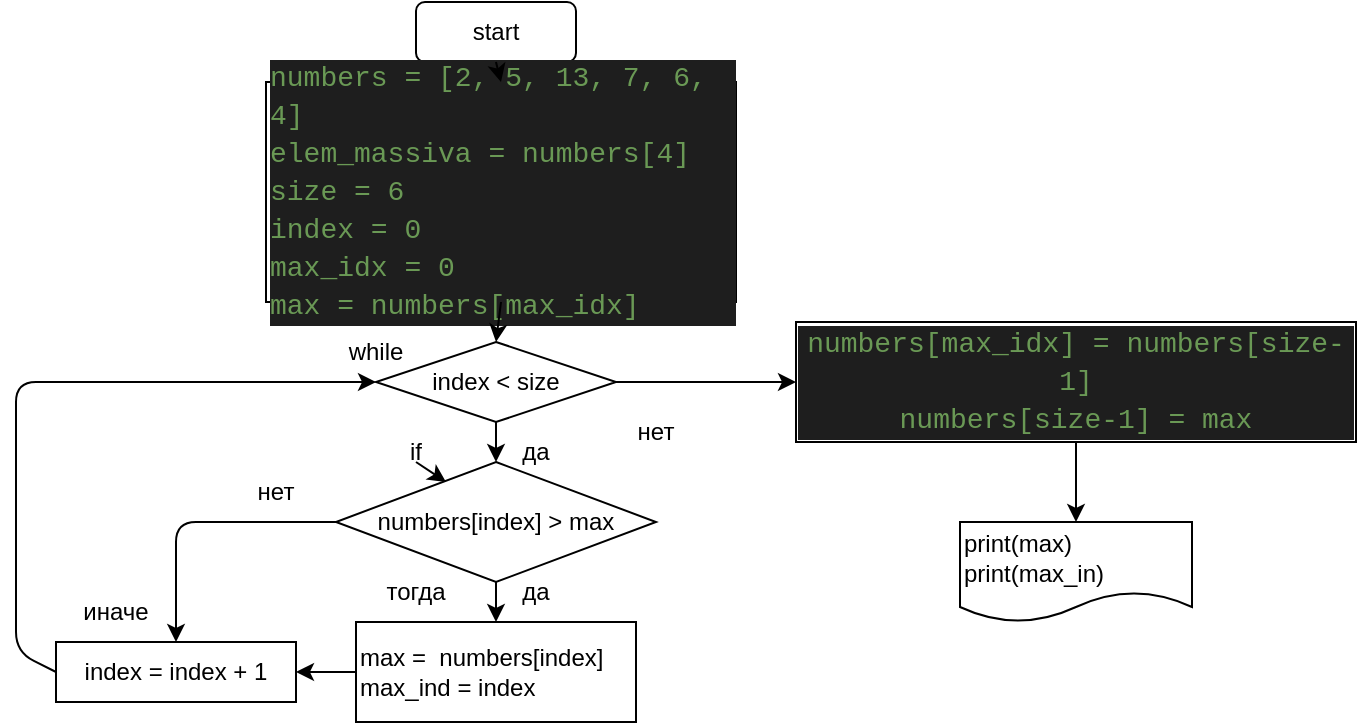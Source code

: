 <mxfile pages="2">
    <diagram id="xdscFLAUzVz3awrVkBRg" name="гиря в массиве">
        <mxGraphModel dx="811" dy="399" grid="1" gridSize="10" guides="1" tooltips="1" connect="1" arrows="1" fold="1" page="1" pageScale="1" pageWidth="827" pageHeight="1169" math="0" shadow="0">
            <root>
                <mxCell id="0"/>
                <mxCell id="1" parent="0"/>
                <object label="start" hedietLinkedDataV1_path="../задача 1. лек. гиря в массиве.py" hedietLinkedDataV1_start_col_x-num="9" hedietLinkedDataV1_start_line_x-num="2" hedietLinkedDataV1_end_col_x-num="9" hedietLinkedDataV1_end_line_x-num="2" id="2">
                    <mxCell style="rounded=1;whiteSpace=wrap;html=1;" parent="1" vertex="1">
                        <mxGeometry x="250" y="10" width="80" height="30" as="geometry"/>
                    </mxCell>
                </object>
                <mxCell id="4" value="&lt;div style=&quot;color: rgb(212, 212, 212); background-color: rgb(30, 30, 30); font-family: Consolas, &amp;quot;Courier New&amp;quot;, monospace; font-size: 14px; line-height: 19px;&quot;&gt;&lt;div&gt;&lt;span style=&quot;color: #6a9955;&quot;&gt;numbers = [2, 5, 13, 7, 6, 4]&lt;/span&gt;&lt;/div&gt;&lt;div&gt;&lt;span style=&quot;color: #6a9955;&quot;&gt;elem_massiva = numbers[4] &lt;/span&gt;&lt;/div&gt;&lt;div&gt;&lt;span style=&quot;color: #6a9955;&quot;&gt;size = 6&lt;/span&gt;&lt;/div&gt;&lt;div&gt;&lt;span style=&quot;color: #6a9955;&quot;&gt;index = 0&lt;/span&gt;&lt;/div&gt;&lt;div&gt;&lt;span style=&quot;color: #6a9955;&quot;&gt;max_idx = 0&lt;/span&gt;&lt;/div&gt;&lt;div&gt;&lt;span style=&quot;color: #6a9955;&quot;&gt;max = numbers[max_idx]&lt;/span&gt;&lt;/div&gt;&lt;/div&gt;" style="rounded=0;whiteSpace=wrap;html=1;align=left;" parent="1" vertex="1">
                    <mxGeometry x="175" y="50" width="235" height="110" as="geometry"/>
                </mxCell>
                <mxCell id="5" value="index &amp;lt; size" style="rhombus;whiteSpace=wrap;html=1;" parent="1" vertex="1">
                    <mxGeometry x="230" y="180" width="120" height="40" as="geometry"/>
                </mxCell>
                <mxCell id="6" value="numbers[index] &amp;gt; max" style="rhombus;whiteSpace=wrap;html=1;" parent="1" vertex="1">
                    <mxGeometry x="210" y="240" width="160" height="60" as="geometry"/>
                </mxCell>
                <mxCell id="7" value="max =&amp;nbsp; numbers[index]&lt;br&gt;max_ind = index" style="rounded=0;whiteSpace=wrap;html=1;align=left;" parent="1" vertex="1">
                    <mxGeometry x="220" y="320" width="140" height="50" as="geometry"/>
                </mxCell>
                <mxCell id="8" value="index = index + 1" style="rounded=0;whiteSpace=wrap;html=1;" parent="1" vertex="1">
                    <mxGeometry x="70" y="330" width="120" height="30" as="geometry"/>
                </mxCell>
                <mxCell id="9" value="" style="endArrow=classic;html=1;exitX=0.5;exitY=1;exitDx=0;exitDy=0;entryX=0.5;entryY=0;entryDx=0;entryDy=0;" parent="1" source="6" target="7" edge="1">
                    <mxGeometry width="50" height="50" relative="1" as="geometry">
                        <mxPoint x="380" y="260" as="sourcePoint"/>
                        <mxPoint x="430" y="210" as="targetPoint"/>
                    </mxGeometry>
                </mxCell>
                <mxCell id="10" value="" style="endArrow=classic;html=1;exitX=0;exitY=0.5;exitDx=0;exitDy=0;entryX=1;entryY=0.5;entryDx=0;entryDy=0;" parent="1" source="7" target="8" edge="1">
                    <mxGeometry width="50" height="50" relative="1" as="geometry">
                        <mxPoint x="380" y="260" as="sourcePoint"/>
                        <mxPoint x="430" y="210" as="targetPoint"/>
                    </mxGeometry>
                </mxCell>
                <mxCell id="11" value="" style="endArrow=classic;html=1;exitX=0.5;exitY=1;exitDx=0;exitDy=0;entryX=0.5;entryY=0;entryDx=0;entryDy=0;" parent="1" source="5" target="6" edge="1">
                    <mxGeometry width="50" height="50" relative="1" as="geometry">
                        <mxPoint x="380" y="260" as="sourcePoint"/>
                        <mxPoint x="430" y="210" as="targetPoint"/>
                    </mxGeometry>
                </mxCell>
                <mxCell id="12" value="" style="endArrow=classic;html=1;exitX=0.5;exitY=1;exitDx=0;exitDy=0;entryX=0.5;entryY=0;entryDx=0;entryDy=0;" parent="1" source="2" target="4" edge="1">
                    <mxGeometry width="50" height="50" relative="1" as="geometry">
                        <mxPoint x="390" y="170" as="sourcePoint"/>
                        <mxPoint x="300" y="60" as="targetPoint"/>
                    </mxGeometry>
                </mxCell>
                <mxCell id="14" value="" style="endArrow=classic;html=1;entryX=0.5;entryY=0;entryDx=0;entryDy=0;exitX=0.5;exitY=1;exitDx=0;exitDy=0;" parent="1" source="4" target="5" edge="1">
                    <mxGeometry width="50" height="50" relative="1" as="geometry">
                        <mxPoint x="300" y="190" as="sourcePoint"/>
                        <mxPoint x="440" y="150" as="targetPoint"/>
                    </mxGeometry>
                </mxCell>
                <mxCell id="15" value="" style="endArrow=classic;html=1;exitX=0;exitY=0.5;exitDx=0;exitDy=0;entryX=0.5;entryY=0;entryDx=0;entryDy=0;" parent="1" source="6" target="8" edge="1">
                    <mxGeometry width="50" height="50" relative="1" as="geometry">
                        <mxPoint x="380" y="260" as="sourcePoint"/>
                        <mxPoint x="430" y="210" as="targetPoint"/>
                        <Array as="points">
                            <mxPoint x="130" y="270"/>
                        </Array>
                    </mxGeometry>
                </mxCell>
                <mxCell id="16" value="" style="endArrow=classic;html=1;exitX=0;exitY=0.5;exitDx=0;exitDy=0;entryX=0;entryY=0.5;entryDx=0;entryDy=0;" parent="1" source="8" target="5" edge="1">
                    <mxGeometry width="50" height="50" relative="1" as="geometry">
                        <mxPoint x="380" y="260" as="sourcePoint"/>
                        <mxPoint x="430" y="210" as="targetPoint"/>
                        <Array as="points">
                            <mxPoint x="50" y="335"/>
                            <mxPoint x="50" y="200"/>
                        </Array>
                    </mxGeometry>
                </mxCell>
                <mxCell id="17" value="" style="endArrow=classic;html=1;exitX=1;exitY=0.5;exitDx=0;exitDy=0;entryX=0;entryY=0.5;entryDx=0;entryDy=0;" parent="1" source="5" target="wRpoXOS606LNhhUbke68-29" edge="1">
                    <mxGeometry width="50" height="50" relative="1" as="geometry">
                        <mxPoint x="380" y="260" as="sourcePoint"/>
                        <mxPoint x="400" y="200" as="targetPoint"/>
                    </mxGeometry>
                </mxCell>
                <mxCell id="18" value="print(max)&lt;br&gt;print(max_in)" style="shape=document;whiteSpace=wrap;html=1;boundedLbl=1;align=left;" parent="1" vertex="1">
                    <mxGeometry x="522" y="270" width="116" height="50" as="geometry"/>
                </mxCell>
                <mxCell id="19" value="да" style="text;html=1;strokeColor=none;fillColor=none;align=center;verticalAlign=middle;whiteSpace=wrap;rounded=0;" parent="1" vertex="1">
                    <mxGeometry x="280" y="220" width="60" height="30" as="geometry"/>
                </mxCell>
                <mxCell id="20" value="да" style="text;html=1;strokeColor=none;fillColor=none;align=center;verticalAlign=middle;whiteSpace=wrap;rounded=0;" parent="1" vertex="1">
                    <mxGeometry x="280" y="290" width="60" height="30" as="geometry"/>
                </mxCell>
                <mxCell id="21" value="нет" style="text;html=1;strokeColor=none;fillColor=none;align=center;verticalAlign=middle;whiteSpace=wrap;rounded=0;" parent="1" vertex="1">
                    <mxGeometry x="150" y="240" width="60" height="30" as="geometry"/>
                </mxCell>
                <mxCell id="22" value="нет" style="text;html=1;strokeColor=none;fillColor=none;align=center;verticalAlign=middle;whiteSpace=wrap;rounded=0;" parent="1" vertex="1">
                    <mxGeometry x="340" y="210" width="60" height="30" as="geometry"/>
                </mxCell>
                <mxCell id="23" value="while" style="text;html=1;strokeColor=none;fillColor=none;align=center;verticalAlign=middle;whiteSpace=wrap;rounded=0;" parent="1" vertex="1">
                    <mxGeometry x="200" y="170" width="60" height="30" as="geometry"/>
                </mxCell>
                <mxCell id="24" value="if" style="text;html=1;strokeColor=none;fillColor=none;align=center;verticalAlign=middle;whiteSpace=wrap;rounded=0;" parent="1" vertex="1">
                    <mxGeometry x="220" y="220" width="60" height="30" as="geometry"/>
                </mxCell>
                <mxCell id="25" value="" style="endArrow=classic;html=1;entryX=0.75;entryY=1;entryDx=0;entryDy=0;" parent="1" target="24" edge="1">
                    <mxGeometry width="50" height="50" relative="1" as="geometry">
                        <mxPoint x="250" y="240" as="sourcePoint"/>
                        <mxPoint x="310" y="180" as="targetPoint"/>
                    </mxGeometry>
                </mxCell>
                <mxCell id="26" value="тогда" style="text;html=1;strokeColor=none;fillColor=none;align=center;verticalAlign=middle;whiteSpace=wrap;rounded=0;" parent="1" vertex="1">
                    <mxGeometry x="220" y="290" width="60" height="30" as="geometry"/>
                </mxCell>
                <mxCell id="27" value="иначе" style="text;html=1;strokeColor=none;fillColor=none;align=center;verticalAlign=middle;whiteSpace=wrap;rounded=0;" parent="1" vertex="1">
                    <mxGeometry x="70" y="300" width="60" height="30" as="geometry"/>
                </mxCell>
                <mxCell id="wRpoXOS606LNhhUbke68-29" value="&lt;div style=&quot;color: rgb(212, 212, 212); background-color: rgb(30, 30, 30); font-family: Consolas, &amp;quot;Courier New&amp;quot;, monospace; font-size: 14px; line-height: 19px;&quot;&gt;&lt;div&gt;&lt;span style=&quot;color: #6a9955;&quot;&gt;numbers[max_idx] = numbers[size-1]&lt;/span&gt;&lt;/div&gt;&lt;div&gt;&lt;span style=&quot;color: #6a9955;&quot;&gt;numbers[size-1] = max&lt;/span&gt;&lt;/div&gt;&lt;/div&gt;" style="rounded=0;whiteSpace=wrap;html=1;" parent="1" vertex="1">
                    <mxGeometry x="440" y="170" width="280" height="60" as="geometry"/>
                </mxCell>
                <mxCell id="wRpoXOS606LNhhUbke68-31" style="edgeStyle=orthogonalEdgeStyle;rounded=0;orthogonalLoop=1;jettySize=auto;html=1;exitX=0.5;exitY=1;exitDx=0;exitDy=0;" parent="1" source="22" target="22" edge="1">
                    <mxGeometry relative="1" as="geometry"/>
                </mxCell>
                <mxCell id="wRpoXOS606LNhhUbke68-32" value="" style="endArrow=classic;html=1;rounded=0;exitX=0.5;exitY=1;exitDx=0;exitDy=0;entryX=0.5;entryY=0;entryDx=0;entryDy=0;" parent="1" source="wRpoXOS606LNhhUbke68-29" target="18" edge="1">
                    <mxGeometry width="50" height="50" relative="1" as="geometry">
                        <mxPoint x="410" y="230" as="sourcePoint"/>
                        <mxPoint x="460" y="180" as="targetPoint"/>
                    </mxGeometry>
                </mxCell>
            </root>
        </mxGraphModel>
    </diagram>
    <diagram id="bfkjd63SZ5u7sHkZYjV0" name="гиря в констр. if">
        <mxGraphModel dx="515" dy="177" grid="1" gridSize="10" guides="1" tooltips="1" connect="1" arrows="1" fold="1" page="1" pageScale="1" pageWidth="827" pageHeight="1169" math="0" shadow="0">
            <root>
                <mxCell id="DcHXMVRQWfj_0BZAO2WU-0"/>
                <mxCell id="DcHXMVRQWfj_0BZAO2WU-1" parent="DcHXMVRQWfj_0BZAO2WU-0"/>
                <mxCell id="DcHXMVRQWfj_0BZAO2WU-2" value="start" style="rounded=1;whiteSpace=wrap;html=1;" parent="DcHXMVRQWfj_0BZAO2WU-1" vertex="1">
                    <mxGeometry x="60" y="20" width="110" height="30" as="geometry"/>
                </mxCell>
                <mxCell id="DcHXMVRQWfj_0BZAO2WU-3" value="a = 1&lt;br&gt;b = 8&lt;br&gt;c = 3&lt;br&gt;d = 2&lt;br&gt;e = 6&amp;nbsp;" style="shape=parallelogram;perimeter=parallelogramPerimeter;whiteSpace=wrap;html=1;fixedSize=1;" parent="DcHXMVRQWfj_0BZAO2WU-1" vertex="1">
                    <mxGeometry x="40" y="80" width="150" height="80" as="geometry"/>
                </mxCell>
                <object label="max = a" id="DcHXMVRQWfj_0BZAO2WU-4">
                    <mxCell style="rounded=0;whiteSpace=wrap;html=1;" parent="DcHXMVRQWfj_0BZAO2WU-1" vertex="1">
                        <mxGeometry x="245" y="80" width="120" height="30" as="geometry"/>
                    </mxCell>
                </object>
                <mxCell id="DcHXMVRQWfj_0BZAO2WU-5" value="b &amp;gt; max" style="rhombus;whiteSpace=wrap;html=1;" parent="DcHXMVRQWfj_0BZAO2WU-1" vertex="1">
                    <mxGeometry x="265" y="130" width="80" height="80" as="geometry"/>
                </mxCell>
                <mxCell id="DcHXMVRQWfj_0BZAO2WU-6" value="max = b" style="rounded=0;whiteSpace=wrap;html=1;" parent="DcHXMVRQWfj_0BZAO2WU-1" vertex="1">
                    <mxGeometry x="245" y="240" width="120" height="30" as="geometry"/>
                </mxCell>
                <mxCell id="DcHXMVRQWfj_0BZAO2WU-7" value="c &amp;gt; max" style="rhombus;whiteSpace=wrap;html=1;" parent="DcHXMVRQWfj_0BZAO2WU-1" vertex="1">
                    <mxGeometry x="405" y="215" width="80" height="80" as="geometry"/>
                </mxCell>
                <mxCell id="DcHXMVRQWfj_0BZAO2WU-8" value="max = c" style="rounded=0;whiteSpace=wrap;html=1;" parent="DcHXMVRQWfj_0BZAO2WU-1" vertex="1">
                    <mxGeometry x="385" y="320" width="120" height="30" as="geometry"/>
                </mxCell>
                <mxCell id="DcHXMVRQWfj_0BZAO2WU-9" value="d &amp;gt; max" style="rhombus;whiteSpace=wrap;html=1;" parent="DcHXMVRQWfj_0BZAO2WU-1" vertex="1">
                    <mxGeometry x="550" y="295" width="80" height="80" as="geometry"/>
                </mxCell>
                <mxCell id="DcHXMVRQWfj_0BZAO2WU-10" value="max =&amp;nbsp; d" style="rounded=0;whiteSpace=wrap;html=1;" parent="DcHXMVRQWfj_0BZAO2WU-1" vertex="1">
                    <mxGeometry x="530" y="400" width="120" height="30" as="geometry"/>
                </mxCell>
                <mxCell id="DcHXMVRQWfj_0BZAO2WU-11" value="e &amp;gt; max" style="rhombus;whiteSpace=wrap;html=1;" parent="DcHXMVRQWfj_0BZAO2WU-1" vertex="1">
                    <mxGeometry x="700" y="375" width="80" height="80" as="geometry"/>
                </mxCell>
                <mxCell id="DcHXMVRQWfj_0BZAO2WU-12" value="max = e" style="rounded=0;whiteSpace=wrap;html=1;" parent="DcHXMVRQWfj_0BZAO2WU-1" vertex="1">
                    <mxGeometry x="680" y="480" width="120" height="30" as="geometry"/>
                </mxCell>
                <mxCell id="DcHXMVRQWfj_0BZAO2WU-13" value="" style="endArrow=classic;html=1;exitX=1;exitY=0.5;exitDx=0;exitDy=0;entryX=0.5;entryY=0;entryDx=0;entryDy=0;" parent="DcHXMVRQWfj_0BZAO2WU-1" source="DcHXMVRQWfj_0BZAO2WU-5" target="DcHXMVRQWfj_0BZAO2WU-7" edge="1">
                    <mxGeometry width="50" height="50" relative="1" as="geometry">
                        <mxPoint x="400" y="230" as="sourcePoint"/>
                        <mxPoint x="450" y="180" as="targetPoint"/>
                        <Array as="points">
                            <mxPoint x="445" y="170"/>
                        </Array>
                    </mxGeometry>
                </mxCell>
                <mxCell id="DcHXMVRQWfj_0BZAO2WU-14" value="" style="endArrow=classic;html=1;exitX=0.5;exitY=1;exitDx=0;exitDy=0;" parent="DcHXMVRQWfj_0BZAO2WU-1" source="DcHXMVRQWfj_0BZAO2WU-2" target="DcHXMVRQWfj_0BZAO2WU-3" edge="1">
                    <mxGeometry width="50" height="50" relative="1" as="geometry">
                        <mxPoint x="280" y="170" as="sourcePoint"/>
                        <mxPoint x="330" y="120" as="targetPoint"/>
                    </mxGeometry>
                </mxCell>
                <mxCell id="DcHXMVRQWfj_0BZAO2WU-15" value="" style="endArrow=classic;html=1;entryX=0.5;entryY=0;entryDx=0;entryDy=0;exitX=1;exitY=0.5;exitDx=0;exitDy=0;" parent="DcHXMVRQWfj_0BZAO2WU-1" source="DcHXMVRQWfj_0BZAO2WU-3" target="DcHXMVRQWfj_0BZAO2WU-4" edge="1">
                    <mxGeometry width="50" height="50" relative="1" as="geometry">
                        <mxPoint x="280" y="170" as="sourcePoint"/>
                        <mxPoint x="330" y="120" as="targetPoint"/>
                        <Array as="points">
                            <mxPoint x="220" y="120"/>
                            <mxPoint x="220" y="40"/>
                            <mxPoint x="305" y="40"/>
                        </Array>
                    </mxGeometry>
                </mxCell>
                <mxCell id="DcHXMVRQWfj_0BZAO2WU-16" value="" style="endArrow=classic;html=1;exitX=0.5;exitY=1;exitDx=0;exitDy=0;" parent="DcHXMVRQWfj_0BZAO2WU-1" source="DcHXMVRQWfj_0BZAO2WU-4" target="DcHXMVRQWfj_0BZAO2WU-5" edge="1">
                    <mxGeometry width="50" height="50" relative="1" as="geometry">
                        <mxPoint x="470" y="140" as="sourcePoint"/>
                        <mxPoint x="520" y="90" as="targetPoint"/>
                    </mxGeometry>
                </mxCell>
                <mxCell id="DcHXMVRQWfj_0BZAO2WU-17" value="" style="endArrow=classic;html=1;exitX=0.5;exitY=1;exitDx=0;exitDy=0;entryX=0.5;entryY=0;entryDx=0;entryDy=0;" parent="DcHXMVRQWfj_0BZAO2WU-1" source="DcHXMVRQWfj_0BZAO2WU-5" target="DcHXMVRQWfj_0BZAO2WU-6" edge="1">
                    <mxGeometry width="50" height="50" relative="1" as="geometry">
                        <mxPoint x="470" y="240" as="sourcePoint"/>
                        <mxPoint x="520" y="190" as="targetPoint"/>
                    </mxGeometry>
                </mxCell>
                <mxCell id="DcHXMVRQWfj_0BZAO2WU-18" value="" style="endArrow=classic;html=1;exitX=0.5;exitY=1;exitDx=0;exitDy=0;entryX=0.5;entryY=0;entryDx=0;entryDy=0;" parent="DcHXMVRQWfj_0BZAO2WU-1" source="DcHXMVRQWfj_0BZAO2WU-7" target="DcHXMVRQWfj_0BZAO2WU-8" edge="1">
                    <mxGeometry width="50" height="50" relative="1" as="geometry">
                        <mxPoint x="470" y="240" as="sourcePoint"/>
                        <mxPoint x="520" y="190" as="targetPoint"/>
                    </mxGeometry>
                </mxCell>
                <mxCell id="DcHXMVRQWfj_0BZAO2WU-19" value="" style="endArrow=classic;html=1;exitX=0.5;exitY=1;exitDx=0;exitDy=0;entryX=0.5;entryY=0;entryDx=0;entryDy=0;" parent="DcHXMVRQWfj_0BZAO2WU-1" source="DcHXMVRQWfj_0BZAO2WU-9" target="DcHXMVRQWfj_0BZAO2WU-10" edge="1">
                    <mxGeometry width="50" height="50" relative="1" as="geometry">
                        <mxPoint x="475" y="260" as="sourcePoint"/>
                        <mxPoint x="525" y="210" as="targetPoint"/>
                    </mxGeometry>
                </mxCell>
                <mxCell id="DcHXMVRQWfj_0BZAO2WU-20" value="" style="endArrow=classic;html=1;exitX=1;exitY=0.5;exitDx=0;exitDy=0;entryX=0;entryY=0.5;entryDx=0;entryDy=0;" parent="DcHXMVRQWfj_0BZAO2WU-1" source="DcHXMVRQWfj_0BZAO2WU-6" target="DcHXMVRQWfj_0BZAO2WU-7" edge="1">
                    <mxGeometry width="50" height="50" relative="1" as="geometry">
                        <mxPoint x="380" y="240" as="sourcePoint"/>
                        <mxPoint x="430" y="190" as="targetPoint"/>
                    </mxGeometry>
                </mxCell>
                <mxCell id="DcHXMVRQWfj_0BZAO2WU-21" value="" style="endArrow=classic;html=1;exitX=1;exitY=0.5;exitDx=0;exitDy=0;entryX=0.5;entryY=0;entryDx=0;entryDy=0;" parent="DcHXMVRQWfj_0BZAO2WU-1" source="DcHXMVRQWfj_0BZAO2WU-7" target="DcHXMVRQWfj_0BZAO2WU-9" edge="1">
                    <mxGeometry width="50" height="50" relative="1" as="geometry">
                        <mxPoint x="380" y="240" as="sourcePoint"/>
                        <mxPoint x="430" y="190" as="targetPoint"/>
                        <Array as="points">
                            <mxPoint x="590" y="255"/>
                        </Array>
                    </mxGeometry>
                </mxCell>
                <mxCell id="DcHXMVRQWfj_0BZAO2WU-22" value="" style="endArrow=classic;html=1;exitX=1;exitY=0.5;exitDx=0;exitDy=0;entryX=0;entryY=0.5;entryDx=0;entryDy=0;" parent="DcHXMVRQWfj_0BZAO2WU-1" source="DcHXMVRQWfj_0BZAO2WU-8" target="DcHXMVRQWfj_0BZAO2WU-9" edge="1">
                    <mxGeometry width="50" height="50" relative="1" as="geometry">
                        <mxPoint x="510" y="340" as="sourcePoint"/>
                        <mxPoint x="550" y="220" as="targetPoint"/>
                    </mxGeometry>
                </mxCell>
                <mxCell id="DcHXMVRQWfj_0BZAO2WU-23" value="" style="endArrow=classic;html=1;exitX=1;exitY=0.5;exitDx=0;exitDy=0;entryX=0.5;entryY=0;entryDx=0;entryDy=0;" parent="DcHXMVRQWfj_0BZAO2WU-1" source="DcHXMVRQWfj_0BZAO2WU-9" target="DcHXMVRQWfj_0BZAO2WU-11" edge="1">
                    <mxGeometry width="50" height="50" relative="1" as="geometry">
                        <mxPoint x="570" y="340" as="sourcePoint"/>
                        <mxPoint x="620" y="290" as="targetPoint"/>
                        <Array as="points">
                            <mxPoint x="740" y="335"/>
                        </Array>
                    </mxGeometry>
                </mxCell>
                <mxCell id="DcHXMVRQWfj_0BZAO2WU-24" value="" style="endArrow=classic;html=1;exitX=1;exitY=0.5;exitDx=0;exitDy=0;entryX=0;entryY=0.5;entryDx=0;entryDy=0;" parent="DcHXMVRQWfj_0BZAO2WU-1" source="DcHXMVRQWfj_0BZAO2WU-10" target="DcHXMVRQWfj_0BZAO2WU-11" edge="1">
                    <mxGeometry width="50" height="50" relative="1" as="geometry">
                        <mxPoint x="570" y="340" as="sourcePoint"/>
                        <mxPoint x="620" y="290" as="targetPoint"/>
                    </mxGeometry>
                </mxCell>
                <mxCell id="DcHXMVRQWfj_0BZAO2WU-25" value="" style="endArrow=classic;html=1;exitX=0.5;exitY=1;exitDx=0;exitDy=0;" parent="DcHXMVRQWfj_0BZAO2WU-1" source="DcHXMVRQWfj_0BZAO2WU-11" target="DcHXMVRQWfj_0BZAO2WU-12" edge="1">
                    <mxGeometry width="50" height="50" relative="1" as="geometry">
                        <mxPoint x="570" y="340" as="sourcePoint"/>
                        <mxPoint x="620" y="290" as="targetPoint"/>
                    </mxGeometry>
                </mxCell>
                <mxCell id="DcHXMVRQWfj_0BZAO2WU-26" value="print(max)" style="shape=document;whiteSpace=wrap;html=1;boundedLbl=1;" parent="DcHXMVRQWfj_0BZAO2WU-1" vertex="1">
                    <mxGeometry x="850" y="470" width="100" height="50" as="geometry"/>
                </mxCell>
                <mxCell id="DcHXMVRQWfj_0BZAO2WU-27" value="" style="endArrow=classic;html=1;exitX=1;exitY=0.5;exitDx=0;exitDy=0;entryX=0.5;entryY=0;entryDx=0;entryDy=0;" parent="DcHXMVRQWfj_0BZAO2WU-1" source="DcHXMVRQWfj_0BZAO2WU-11" target="DcHXMVRQWfj_0BZAO2WU-26" edge="1">
                    <mxGeometry width="50" height="50" relative="1" as="geometry">
                        <mxPoint x="770" y="540" as="sourcePoint"/>
                        <mxPoint x="820" y="490" as="targetPoint"/>
                        <Array as="points">
                            <mxPoint x="900" y="415"/>
                        </Array>
                    </mxGeometry>
                </mxCell>
                <mxCell id="DcHXMVRQWfj_0BZAO2WU-28" value="" style="endArrow=classic;html=1;exitX=1;exitY=0.5;exitDx=0;exitDy=0;entryX=0;entryY=0.5;entryDx=0;entryDy=0;" parent="DcHXMVRQWfj_0BZAO2WU-1" source="DcHXMVRQWfj_0BZAO2WU-12" target="DcHXMVRQWfj_0BZAO2WU-26" edge="1">
                    <mxGeometry width="50" height="50" relative="1" as="geometry">
                        <mxPoint x="770" y="540" as="sourcePoint"/>
                        <mxPoint x="820" y="490" as="targetPoint"/>
                        <Array as="points">
                            <mxPoint x="830" y="495"/>
                        </Array>
                    </mxGeometry>
                </mxCell>
                <mxCell id="DcHXMVRQWfj_0BZAO2WU-29" value="" style="endArrow=classic;html=1;exitX=0.504;exitY=0.884;exitDx=0;exitDy=0;exitPerimeter=0;entryX=0.5;entryY=0;entryDx=0;entryDy=0;" parent="DcHXMVRQWfj_0BZAO2WU-1" source="DcHXMVRQWfj_0BZAO2WU-26" edge="1">
                    <mxGeometry width="50" height="50" relative="1" as="geometry">
                        <mxPoint x="770" y="540" as="sourcePoint"/>
                        <mxPoint x="900" y="540" as="targetPoint"/>
                    </mxGeometry>
                </mxCell>
                <mxCell id="DcHXMVRQWfj_0BZAO2WU-30" value="no" style="text;html=1;strokeColor=none;fillColor=none;align=center;verticalAlign=middle;whiteSpace=wrap;rounded=0;" parent="DcHXMVRQWfj_0BZAO2WU-1" vertex="1">
                    <mxGeometry x="345" y="140" width="60" height="30" as="geometry"/>
                </mxCell>
                <mxCell id="DcHXMVRQWfj_0BZAO2WU-31" value="no" style="text;html=1;strokeColor=none;fillColor=none;align=center;verticalAlign=middle;whiteSpace=wrap;rounded=0;" parent="DcHXMVRQWfj_0BZAO2WU-1" vertex="1">
                    <mxGeometry x="490" y="220" width="60" height="30" as="geometry"/>
                </mxCell>
                <mxCell id="DcHXMVRQWfj_0BZAO2WU-32" value="no" style="text;html=1;strokeColor=none;fillColor=none;align=center;verticalAlign=middle;whiteSpace=wrap;rounded=0;" parent="DcHXMVRQWfj_0BZAO2WU-1" vertex="1">
                    <mxGeometry x="650" y="300" width="60" height="30" as="geometry"/>
                </mxCell>
                <mxCell id="DcHXMVRQWfj_0BZAO2WU-33" value="no" style="text;html=1;strokeColor=none;fillColor=none;align=center;verticalAlign=middle;whiteSpace=wrap;rounded=0;" parent="DcHXMVRQWfj_0BZAO2WU-1" vertex="1">
                    <mxGeometry x="800" y="380" width="60" height="30" as="geometry"/>
                </mxCell>
                <mxCell id="DcHXMVRQWfj_0BZAO2WU-34" value="yes" style="text;html=1;strokeColor=none;fillColor=none;align=center;verticalAlign=middle;whiteSpace=wrap;rounded=0;" parent="DcHXMVRQWfj_0BZAO2WU-1" vertex="1">
                    <mxGeometry x="240" y="210" width="60" height="30" as="geometry"/>
                </mxCell>
                <mxCell id="DcHXMVRQWfj_0BZAO2WU-35" value="yes" style="text;html=1;strokeColor=none;fillColor=none;align=center;verticalAlign=middle;whiteSpace=wrap;rounded=0;" parent="DcHXMVRQWfj_0BZAO2WU-1" vertex="1">
                    <mxGeometry x="380" y="290" width="60" height="30" as="geometry"/>
                </mxCell>
                <mxCell id="DcHXMVRQWfj_0BZAO2WU-36" value="yes" style="text;html=1;strokeColor=none;fillColor=none;align=center;verticalAlign=middle;whiteSpace=wrap;rounded=0;" parent="DcHXMVRQWfj_0BZAO2WU-1" vertex="1">
                    <mxGeometry x="520" y="370" width="60" height="30" as="geometry"/>
                </mxCell>
                <mxCell id="DcHXMVRQWfj_0BZAO2WU-37" value="yes" style="text;html=1;strokeColor=none;fillColor=none;align=center;verticalAlign=middle;whiteSpace=wrap;rounded=0;" parent="DcHXMVRQWfj_0BZAO2WU-1" vertex="1">
                    <mxGeometry x="680" y="450" width="60" height="30" as="geometry"/>
                </mxCell>
                <mxCell id="DcHXMVRQWfj_0BZAO2WU-38" value="&lt;span&gt;finish&lt;/span&gt;" style="rounded=1;whiteSpace=wrap;html=1;" parent="DcHXMVRQWfj_0BZAO2WU-1" vertex="1">
                    <mxGeometry x="850" y="540" width="100" height="30" as="geometry"/>
                </mxCell>
                <mxCell id="DF2ZXdQ87nGuqj8pVvYk-1" value="&lt;div style=&quot;color: rgb(212 , 212 , 212) ; background-color: rgb(30 , 30 , 30) ; font-family: &amp;#34;consolas&amp;#34; , &amp;#34;courier new&amp;#34; , monospace ; font-size: 14px ; line-height: 19px&quot;&gt;&lt;div&gt;&lt;span style=&quot;color: #9cdcfe&quot;&gt;a&lt;/span&gt; = &lt;span style=&quot;color: #b5cea8&quot;&gt;1&lt;/span&gt;&lt;/div&gt;&lt;div&gt;&lt;span style=&quot;color: #9cdcfe&quot;&gt;b&lt;/span&gt; = &lt;span style=&quot;color: #b5cea8&quot;&gt;8&lt;/span&gt;&lt;/div&gt;&lt;div&gt;&lt;span style=&quot;color: #9cdcfe&quot;&gt;c&lt;/span&gt; = &lt;span style=&quot;color: #b5cea8&quot;&gt;3&lt;/span&gt;&lt;/div&gt;&lt;div&gt;&lt;span style=&quot;color: #9cdcfe&quot;&gt;d&lt;/span&gt; = &lt;span style=&quot;color: #b5cea8&quot;&gt;2&lt;/span&gt;&lt;/div&gt;&lt;div&gt;&lt;span style=&quot;color: #9cdcfe&quot;&gt;e&lt;/span&gt; = &lt;span style=&quot;color: #b5cea8&quot;&gt;6&lt;/span&gt;&lt;/div&gt;&lt;div&gt;&lt;span style=&quot;color: rgb(156 , 220 , 254)&quot;&gt;max&lt;/span&gt; = &lt;span style=&quot;color: rgb(156 , 220 , 254)&quot;&gt;a&lt;/span&gt;&lt;/div&gt;&lt;div&gt;&lt;span style=&quot;color: #c586c0&quot;&gt;if&lt;/span&gt; &lt;span style=&quot;color: #9cdcfe&quot;&gt;b&lt;/span&gt; &amp;gt; &lt;span style=&quot;color: #9cdcfe&quot;&gt;max&lt;/span&gt;: &lt;span style=&quot;color: #9cdcfe&quot;&gt;max&lt;/span&gt; = &lt;span style=&quot;color: #9cdcfe&quot;&gt;b&lt;/span&gt;&lt;/div&gt;&lt;div&gt;&lt;span style=&quot;color: #c586c0&quot;&gt;if&lt;/span&gt; &lt;span style=&quot;color: #9cdcfe&quot;&gt;c&lt;/span&gt; &amp;gt; &lt;span style=&quot;color: #9cdcfe&quot;&gt;max&lt;/span&gt;: &lt;span style=&quot;color: #9cdcfe&quot;&gt;max&lt;/span&gt; = &lt;span style=&quot;color: #9cdcfe&quot;&gt;c&lt;/span&gt;&lt;/div&gt;&lt;div&gt;&lt;span style=&quot;color: #c586c0&quot;&gt;if&lt;/span&gt; &lt;span style=&quot;color: #9cdcfe&quot;&gt;d&lt;/span&gt; &amp;gt; &lt;span style=&quot;color: #9cdcfe&quot;&gt;max&lt;/span&gt;: &lt;span style=&quot;color: #9cdcfe&quot;&gt;max&lt;/span&gt; = &lt;span style=&quot;color: #9cdcfe&quot;&gt;d&lt;/span&gt;&lt;/div&gt;&lt;div&gt;&lt;span style=&quot;color: #c586c0&quot;&gt;if&lt;/span&gt; &lt;span style=&quot;color: #9cdcfe&quot;&gt;e&lt;/span&gt; &amp;gt; &lt;span style=&quot;color: #9cdcfe&quot;&gt;max&lt;/span&gt;: &lt;span style=&quot;color: #9cdcfe&quot;&gt;max&lt;/span&gt; = &lt;span style=&quot;color: #9cdcfe&quot;&gt;e&lt;/span&gt; &lt;/div&gt;&lt;div&gt;&lt;span style=&quot;color: #dcdcaa&quot;&gt;print&lt;/span&gt;(&lt;span style=&quot;color: #9cdcfe&quot;&gt;max&lt;/span&gt;)&lt;/div&gt;&lt;div&gt;&lt;span style=&quot;color: #dcdcaa&quot;&gt;print&lt;/span&gt;(&lt;span style=&quot;color: #ce9178&quot;&gt;'получаем гирю/кг&amp;nbsp;&lt;/span&gt;&lt;span style=&quot;color: rgb(206 , 145 , 120)&quot;&gt;:'&lt;/span&gt;+ &lt;span style=&quot;color: rgb(78 , 201 , 176)&quot;&gt;str&lt;/span&gt;(&lt;span style=&quot;color: rgb(156 , 220 , 254)&quot;&gt;max&lt;/span&gt;))&lt;/div&gt;&lt;div style=&quot;line-height: 19px&quot;&gt;&lt;br&gt;&lt;/div&gt;&lt;/div&gt;" style="text;html=1;strokeColor=none;fillColor=none;align=left;verticalAlign=middle;whiteSpace=wrap;rounded=0;" parent="DcHXMVRQWfj_0BZAO2WU-1" vertex="1">
                    <mxGeometry y="200" width="230" height="270" as="geometry"/>
                </mxCell>
            </root>
        </mxGraphModel>
    </diagram>
</mxfile>